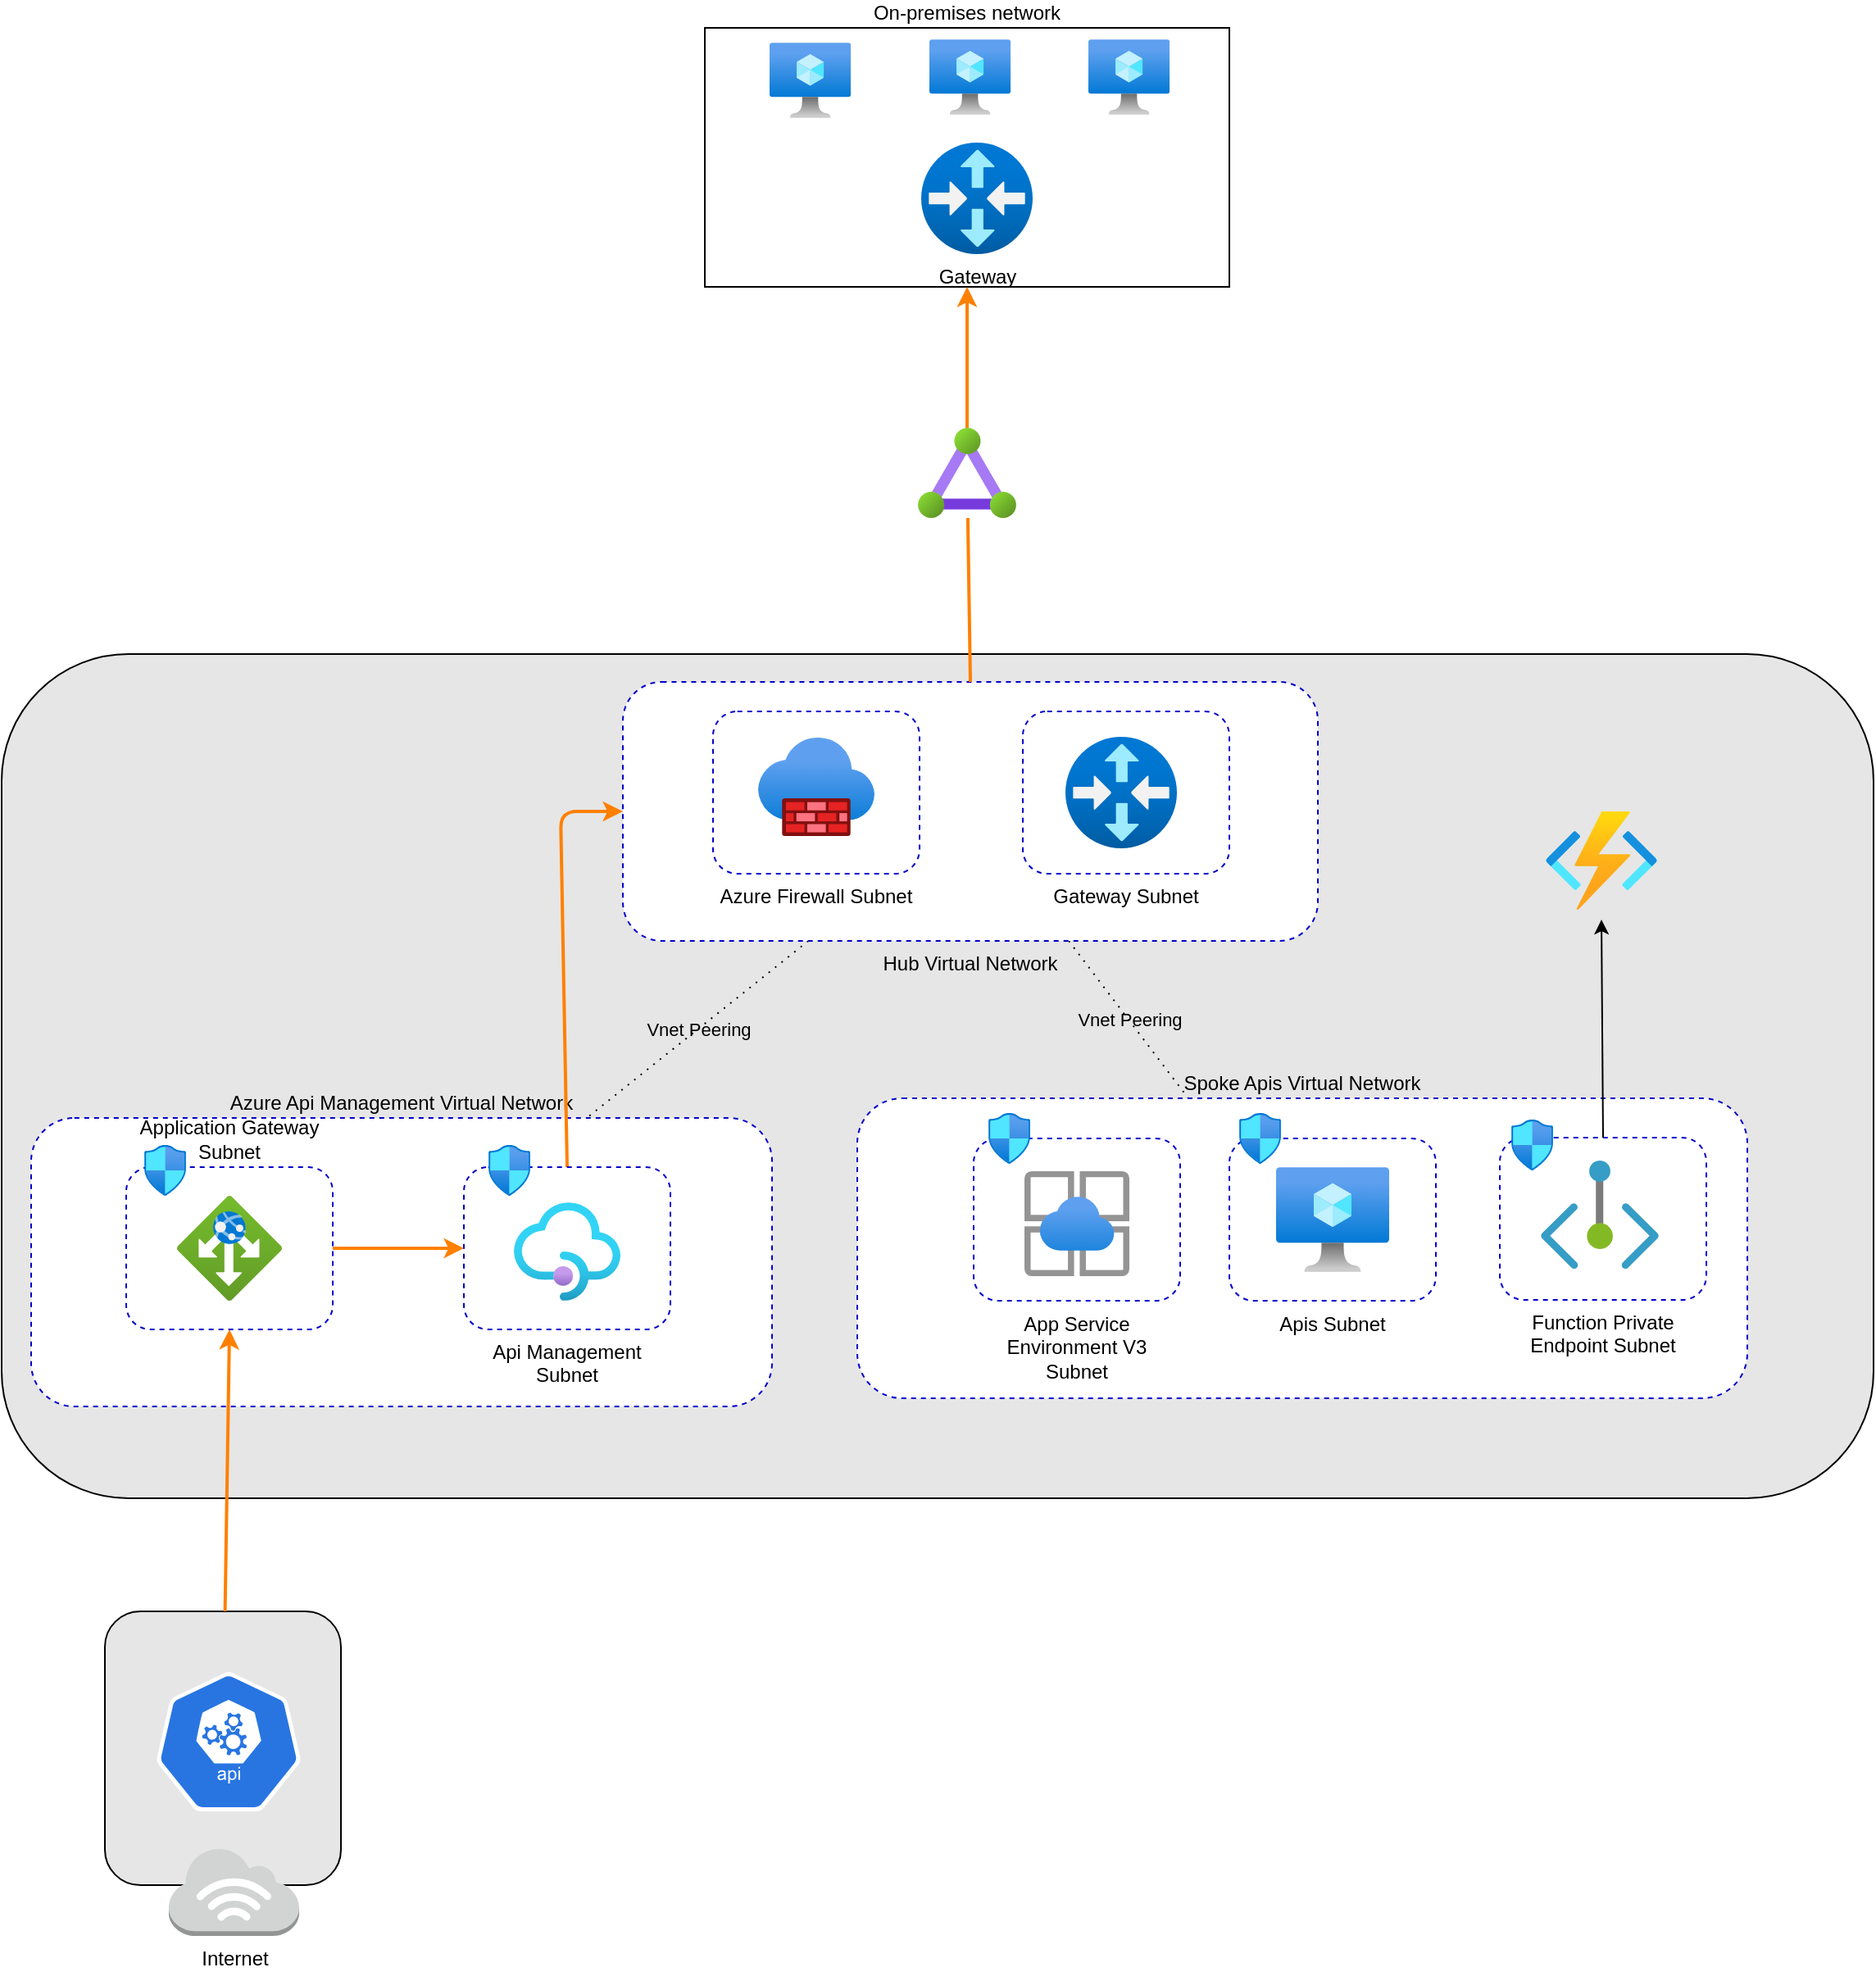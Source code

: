 <mxfile>
    <diagram id="VvXkM-ErnBBBnk4BNcHF" name="Page-1">
        <mxGraphModel dx="1038" dy="1884" grid="0" gridSize="10" guides="1" tooltips="1" connect="1" arrows="1" fold="1" page="1" pageScale="1" pageWidth="850" pageHeight="1100" background="#ffffff" math="0" shadow="0">
            <root>
                <mxCell id="0"/>
                <mxCell id="1" parent="0"/>
                <mxCell id="48" value="" style="rounded=1;whiteSpace=wrap;html=1;labelBackgroundColor=none;strokeColor=#000000;fontColor=#000000;fillColor=#E6E6E6;" vertex="1" parent="1">
                    <mxGeometry x="41" y="-7" width="1142" height="515" as="geometry"/>
                </mxCell>
                <mxCell id="2" value="Azure Api Management Virtual Network" style="rounded=1;whiteSpace=wrap;html=1;fillColor=#FFFFFF;strokeColor=#0000CC;dashed=1;fontColor=#000000;labelPosition=center;verticalLabelPosition=top;align=center;verticalAlign=bottom;" vertex="1" parent="1">
                    <mxGeometry x="59" y="276" width="452" height="176" as="geometry"/>
                </mxCell>
                <mxCell id="88" style="edgeStyle=none;html=1;entryX=0;entryY=0.5;entryDx=0;entryDy=0;strokeColor=#FF8000;strokeWidth=2;fontSize=3;fontColor=#000000;startArrow=none;startFill=0;endArrow=classic;endFill=1;" edge="1" parent="1" source="4" target="7">
                    <mxGeometry relative="1" as="geometry"/>
                </mxCell>
                <mxCell id="4" value="Application Gateway Subnet" style="rounded=1;whiteSpace=wrap;html=1;dashed=1;strokeColor=#0000CC;fontColor=#000000;fillColor=none;labelPosition=center;verticalLabelPosition=top;align=center;verticalAlign=bottom;" vertex="1" parent="1">
                    <mxGeometry x="117" y="306" width="126" height="99" as="geometry"/>
                </mxCell>
                <mxCell id="5" value="" style="aspect=fixed;html=1;points=[];align=center;image;fontSize=12;image=img/lib/azure2/networking/Application_Gateways.svg;dashed=1;strokeColor=#000000;fontColor=#000000;fillColor=none;" vertex="1" parent="1">
                    <mxGeometry x="148" y="323.5" width="64" height="64" as="geometry"/>
                </mxCell>
                <mxCell id="6" value="" style="aspect=fixed;html=1;points=[];align=center;image;fontSize=12;image=img/lib/azure2/networking/Network_Security_Groups.svg;dashed=1;strokeColor=#0000CC;fontColor=#000000;fillColor=none;" vertex="1" parent="1">
                    <mxGeometry x="128" y="292.5" width="25.53" height="31" as="geometry"/>
                </mxCell>
                <mxCell id="89" style="edgeStyle=none;html=1;exitX=0.5;exitY=0;exitDx=0;exitDy=0;entryX=0;entryY=0.5;entryDx=0;entryDy=0;strokeColor=#FF8000;strokeWidth=2;fontSize=3;fontColor=#000000;startArrow=none;startFill=0;endArrow=classic;endFill=1;" edge="1" parent="1" source="7" target="20">
                    <mxGeometry relative="1" as="geometry">
                        <Array as="points">
                            <mxPoint x="382" y="89"/>
                        </Array>
                    </mxGeometry>
                </mxCell>
                <mxCell id="7" value="Api Management Subnet" style="rounded=1;whiteSpace=wrap;html=1;dashed=1;strokeColor=#0000CC;fontColor=#000000;fillColor=none;labelPosition=center;verticalLabelPosition=bottom;align=center;verticalAlign=top;" vertex="1" parent="1">
                    <mxGeometry x="323" y="306" width="126" height="99" as="geometry"/>
                </mxCell>
                <mxCell id="8" value="" style="aspect=fixed;html=1;points=[];align=center;image;fontSize=12;image=img/lib/azure2/integration/API_Management_Services.svg;dashed=1;strokeColor=#0000CC;fontColor=#000000;fillColor=none;" vertex="1" parent="1">
                    <mxGeometry x="353.5" y="327.5" width="65" height="60" as="geometry"/>
                </mxCell>
                <mxCell id="9" value="" style="aspect=fixed;html=1;points=[];align=center;image;fontSize=12;image=img/lib/azure2/networking/Network_Security_Groups.svg;dashed=1;strokeColor=#0000CC;fontColor=#000000;fillColor=none;" vertex="1" parent="1">
                    <mxGeometry x="338" y="292.5" width="25.53" height="31" as="geometry"/>
                </mxCell>
                <mxCell id="90" value="Vnet Peering" style="edgeStyle=none;html=1;entryX=0.75;entryY=0;entryDx=0;entryDy=0;strokeColor=#000000;strokeWidth=1;fontSize=11;fontColor=#000000;startArrow=none;startFill=0;endArrow=none;endFill=0;dashed=1;labelBackgroundColor=none;dashPattern=1 4;" edge="1" parent="1" source="20" target="2">
                    <mxGeometry relative="1" as="geometry"/>
                </mxCell>
                <mxCell id="93" value="Vnet Peering" style="edgeStyle=none;html=1;dashed=1;dashPattern=1 4;labelBackgroundColor=none;strokeColor=#000000;strokeWidth=1;fontSize=11;fontColor=#000000;startArrow=none;startFill=0;endArrow=none;endFill=0;" edge="1" parent="1" source="20" target="10">
                    <mxGeometry relative="1" as="geometry"/>
                </mxCell>
                <mxCell id="20" value="Hub Virtual Network" style="rounded=1;whiteSpace=wrap;html=1;fillColor=#FFFFFF;strokeColor=#0000CC;dashed=1;fontColor=#000000;labelPosition=center;verticalLabelPosition=bottom;align=center;verticalAlign=top;" vertex="1" parent="1">
                    <mxGeometry x="420" y="10" width="424" height="158" as="geometry"/>
                </mxCell>
                <mxCell id="21" value="Azure Firewall Subnet" style="rounded=1;whiteSpace=wrap;html=1;dashed=1;strokeColor=#0000CC;fontColor=#000000;fillColor=none;labelPosition=center;verticalLabelPosition=bottom;align=center;verticalAlign=top;" vertex="1" parent="1">
                    <mxGeometry x="475" y="28" width="126" height="99" as="geometry"/>
                </mxCell>
                <mxCell id="22" value="" style="aspect=fixed;html=1;points=[];align=center;image;fontSize=12;image=img/lib/azure2/networking/Firewalls.svg;dashed=1;strokeColor=#0000CC;fontColor=#000000;fillColor=none;" vertex="1" parent="1">
                    <mxGeometry x="502.5" y="44" width="71" height="60" as="geometry"/>
                </mxCell>
                <mxCell id="32" value="Gateway Subnet" style="rounded=1;whiteSpace=wrap;html=1;dashed=1;strokeColor=#0000CC;fontColor=#000000;fillColor=none;labelPosition=center;verticalLabelPosition=bottom;align=center;verticalAlign=top;" vertex="1" parent="1">
                    <mxGeometry x="664" y="28" width="126" height="99" as="geometry"/>
                </mxCell>
                <mxCell id="34" value="" style="aspect=fixed;html=1;points=[];align=center;image;fontSize=12;image=img/lib/azure2/networking/Virtual_Router.svg;dashed=1;strokeColor=#0000CC;fontColor=#000000;fillColor=none;" vertex="1" parent="1">
                    <mxGeometry x="690" y="43.5" width="68" height="68" as="geometry"/>
                </mxCell>
                <mxCell id="42" style="edgeStyle=none;html=1;entryX=0.5;entryY=0;entryDx=0;entryDy=0;strokeColor=#FF8000;strokeWidth=2;fontColor=#000000;startArrow=none;startFill=1;endArrow=none;endFill=0;" edge="1" parent="1" source="33" target="20">
                    <mxGeometry relative="1" as="geometry"/>
                </mxCell>
                <mxCell id="43" value="" style="group" vertex="1" connectable="0" parent="1">
                    <mxGeometry x="470" y="-389" width="320" height="158" as="geometry"/>
                </mxCell>
                <mxCell id="35" value="On-premises network" style="rounded=0;whiteSpace=wrap;html=1;labelBackgroundColor=none;strokeColor=#000000;fontColor=#000000;fillColor=none;labelPosition=center;verticalLabelPosition=top;align=center;verticalAlign=bottom;" vertex="1" parent="43">
                    <mxGeometry width="320" height="158" as="geometry"/>
                </mxCell>
                <mxCell id="36" value="Gateway" style="aspect=fixed;html=1;points=[];align=center;image;fontSize=12;image=img/lib/azure2/networking/Virtual_Router.svg;dashed=1;strokeColor=#0000CC;fontColor=#000000;fillColor=none;labelBackgroundColor=none;" vertex="1" parent="43">
                    <mxGeometry x="132" y="70" width="68" height="68" as="geometry"/>
                </mxCell>
                <mxCell id="37" value="" style="aspect=fixed;html=1;points=[];align=center;image;fontSize=12;image=img/lib/azure2/compute/Virtual_Machine.svg;labelBackgroundColor=none;strokeColor=#000000;fontColor=#000000;fillColor=none;" vertex="1" parent="43">
                    <mxGeometry x="39.5" y="9" width="49.59" height="46" as="geometry"/>
                </mxCell>
                <mxCell id="38" value="" style="aspect=fixed;html=1;points=[];align=center;image;fontSize=12;image=img/lib/azure2/compute/Virtual_Machine.svg;labelBackgroundColor=none;strokeColor=#000000;fontColor=#000000;fillColor=none;" vertex="1" parent="43">
                    <mxGeometry x="137" y="7" width="49.59" height="46" as="geometry"/>
                </mxCell>
                <mxCell id="39" value="" style="aspect=fixed;html=1;points=[];align=center;image;fontSize=12;image=img/lib/azure2/compute/Virtual_Machine.svg;labelBackgroundColor=none;strokeColor=#000000;fontColor=#000000;fillColor=none;" vertex="1" parent="43">
                    <mxGeometry x="234" y="7" width="49.59" height="46" as="geometry"/>
                </mxCell>
                <mxCell id="44" value="" style="edgeStyle=none;html=1;entryX=0.5;entryY=0;entryDx=0;entryDy=0;strokeColor=#FF8000;strokeWidth=2;fontColor=#000000;startArrow=classic;startFill=1;endArrow=none;" edge="1" parent="1" source="35" target="33">
                    <mxGeometry relative="1" as="geometry">
                        <mxPoint x="630.247" y="-231" as="sourcePoint"/>
                        <mxPoint x="631" y="10" as="targetPoint"/>
                    </mxGeometry>
                </mxCell>
                <mxCell id="33" value="" style="aspect=fixed;html=1;points=[];align=left;image;fontSize=12;image=img/lib/azure2/networking/ExpressRoute_Circuits.svg;dashed=1;strokeColor=#0000CC;fontColor=#000000;fillColor=none;labelBackgroundColor=none;labelPosition=right;verticalLabelPosition=middle;verticalAlign=middle;" vertex="1" parent="1">
                    <mxGeometry x="599.92" y="-145" width="60.16" height="55" as="geometry"/>
                </mxCell>
                <mxCell id="10" value="Spoke Apis Virtual Network" style="rounded=1;whiteSpace=wrap;html=1;fillColor=#FFFFFF;strokeColor=#0000CC;dashed=1;fontColor=#000000;labelPosition=center;verticalLabelPosition=top;align=center;verticalAlign=bottom;" vertex="1" parent="1">
                    <mxGeometry x="563" y="264" width="543" height="183" as="geometry"/>
                </mxCell>
                <mxCell id="18" value="" style="group" vertex="1" connectable="0" parent="1">
                    <mxGeometry x="634" y="288.5" width="126" height="99" as="geometry"/>
                </mxCell>
                <mxCell id="15" value="App Service Environment V3 Subnet" style="rounded=1;whiteSpace=wrap;html=1;dashed=1;strokeColor=#0000CC;fontColor=#000000;fillColor=none;labelPosition=center;verticalLabelPosition=bottom;align=center;verticalAlign=top;" vertex="1" parent="18">
                    <mxGeometry width="126" height="99" as="geometry"/>
                </mxCell>
                <mxCell id="12" value="" style="aspect=fixed;html=1;points=[];align=center;image;fontSize=12;image=img/lib/azure2/app_services/App_Service_Environments.svg;dashed=1;strokeColor=#0000CC;fontColor=#000000;fillColor=none;" vertex="1" parent="18">
                    <mxGeometry x="31" y="20" width="64" height="64" as="geometry"/>
                </mxCell>
                <mxCell id="29" value="" style="aspect=fixed;html=1;points=[];align=center;image;fontSize=12;image=img/lib/azure2/networking/Network_Security_Groups.svg;dashed=1;strokeColor=#0000CC;fontColor=#000000;fillColor=none;" vertex="1" parent="18">
                    <mxGeometry x="9" y="-15.5" width="25.53" height="31" as="geometry"/>
                </mxCell>
                <mxCell id="19" value="" style="group" vertex="1" connectable="0" parent="1">
                    <mxGeometry x="955" y="288" width="126" height="99" as="geometry"/>
                </mxCell>
                <mxCell id="17" value="Function Private Endpoint Subnet" style="rounded=1;whiteSpace=wrap;html=1;dashed=1;strokeColor=#0000CC;fontColor=#000000;fillColor=none;labelPosition=center;verticalLabelPosition=bottom;align=center;verticalAlign=top;" vertex="1" parent="19">
                    <mxGeometry width="126" height="99" as="geometry"/>
                </mxCell>
                <mxCell id="11" value="" style="aspect=fixed;html=1;points=[];align=center;image;fontSize=12;image=img/lib/azure2/networking/Private_Endpoint.svg;dashed=1;strokeColor=#0000CC;fontColor=#000000;fillColor=none;" vertex="1" parent="19">
                    <mxGeometry x="25" y="14" width="72" height="66" as="geometry"/>
                </mxCell>
                <mxCell id="31" value="" style="aspect=fixed;html=1;points=[];align=center;image;fontSize=12;image=img/lib/azure2/networking/Network_Security_Groups.svg;dashed=1;strokeColor=#0000CC;fontColor=#000000;fillColor=none;" vertex="1" parent="19">
                    <mxGeometry x="7" y="-11" width="25.53" height="31" as="geometry"/>
                </mxCell>
                <mxCell id="26" value="" style="group" vertex="1" connectable="0" parent="1">
                    <mxGeometry x="790" y="288.5" width="126" height="99" as="geometry"/>
                </mxCell>
                <mxCell id="24" value="Apis Subnet" style="rounded=1;whiteSpace=wrap;html=1;dashed=1;strokeColor=#0000CC;fontColor=#000000;fillColor=none;labelPosition=center;verticalLabelPosition=bottom;align=center;verticalAlign=top;" vertex="1" parent="26">
                    <mxGeometry width="126" height="99" as="geometry"/>
                </mxCell>
                <mxCell id="25" value="" style="aspect=fixed;html=1;points=[];align=center;image;fontSize=12;image=img/lib/azure2/compute/Virtual_Machine.svg;dashed=1;strokeColor=#0000CC;fontColor=#000000;fillColor=none;" vertex="1" parent="26">
                    <mxGeometry x="28.5" y="17.5" width="69" height="64" as="geometry"/>
                </mxCell>
                <mxCell id="27" value="" style="aspect=fixed;html=1;points=[];align=center;image;fontSize=12;image=img/lib/azure2/compute/Function_Apps.svg;dashed=1;strokeColor=#0000CC;fontColor=#000000;fillColor=none;" vertex="1" parent="1">
                    <mxGeometry x="983" y="89" width="68" height="60" as="geometry"/>
                </mxCell>
                <mxCell id="28" style="edgeStyle=none;html=1;exitX=0.5;exitY=0;exitDx=0;exitDy=0;entryX=0.5;entryY=1.1;entryDx=0;entryDy=0;entryPerimeter=0;strokeColor=#000000;fontColor=#000000;" edge="1" parent="1" source="17" target="27">
                    <mxGeometry relative="1" as="geometry"/>
                </mxCell>
                <mxCell id="30" value="" style="aspect=fixed;html=1;points=[];align=center;image;fontSize=12;image=img/lib/azure2/networking/Network_Security_Groups.svg;dashed=1;strokeColor=#0000CC;fontColor=#000000;fillColor=none;" vertex="1" parent="1">
                    <mxGeometry x="796" y="273" width="25.53" height="31" as="geometry"/>
                </mxCell>
                <mxCell id="85" value="" style="group" vertex="1" connectable="0" parent="1">
                    <mxGeometry x="104" y="577" width="144" height="198" as="geometry"/>
                </mxCell>
                <mxCell id="57" value="" style="rounded=1;whiteSpace=wrap;html=1;labelBackgroundColor=none;strokeColor=#000000;fontColor=#000000;fillColor=#E6E6E6;" vertex="1" parent="85">
                    <mxGeometry width="144" height="167" as="geometry"/>
                </mxCell>
                <mxCell id="58" value="Internet" style="outlineConnect=0;dashed=0;verticalLabelPosition=bottom;verticalAlign=top;align=center;html=1;shape=mxgraph.aws3.internet_3;fillColor=#D2D3D3;gradientColor=none;labelBackgroundColor=none;strokeColor=#000000;fontColor=#000000;" vertex="1" parent="85">
                    <mxGeometry x="39" y="144" width="79.5" height="54" as="geometry"/>
                </mxCell>
                <mxCell id="60" value="" style="sketch=0;html=1;dashed=0;whitespace=wrap;fillColor=#2875E2;strokeColor=#ffffff;points=[[0.005,0.63,0],[0.1,0.2,0],[0.9,0.2,0],[0.5,0,0],[0.995,0.63,0],[0.72,0.99,0],[0.5,1,0],[0.28,0.99,0]];verticalLabelPosition=bottom;align=center;verticalAlign=top;shape=mxgraph.kubernetes.icon;prIcon=api;labelBackgroundColor=none;fontColor=#000000;" vertex="1" parent="85">
                    <mxGeometry x="27" y="37" width="97" height="85" as="geometry"/>
                </mxCell>
                <mxCell id="87" style="edgeStyle=none;html=1;entryX=0.5;entryY=1;entryDx=0;entryDy=0;strokeColor=#FF8000;strokeWidth=2;fontSize=3;fontColor=#000000;startArrow=none;startFill=0;endArrow=classic;endFill=1;" edge="1" parent="1" source="57" target="4">
                    <mxGeometry relative="1" as="geometry"/>
                </mxCell>
            </root>
        </mxGraphModel>
    </diagram>
</mxfile>